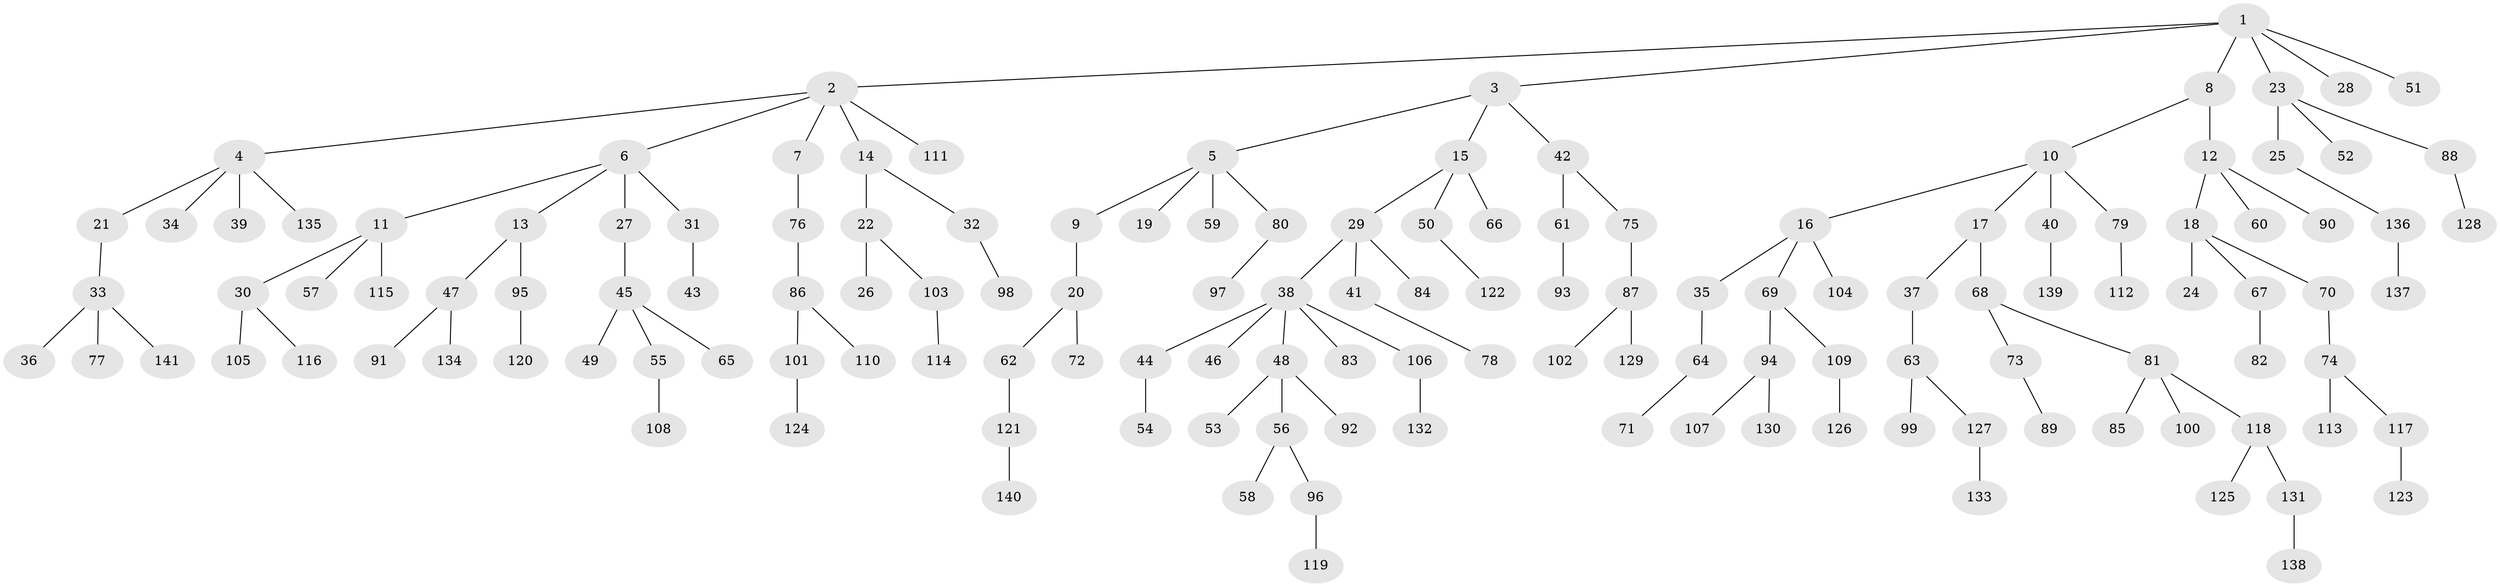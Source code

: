 // Generated by graph-tools (version 1.1) at 2025/50/03/09/25 03:50:18]
// undirected, 141 vertices, 140 edges
graph export_dot {
graph [start="1"]
  node [color=gray90,style=filled];
  1;
  2;
  3;
  4;
  5;
  6;
  7;
  8;
  9;
  10;
  11;
  12;
  13;
  14;
  15;
  16;
  17;
  18;
  19;
  20;
  21;
  22;
  23;
  24;
  25;
  26;
  27;
  28;
  29;
  30;
  31;
  32;
  33;
  34;
  35;
  36;
  37;
  38;
  39;
  40;
  41;
  42;
  43;
  44;
  45;
  46;
  47;
  48;
  49;
  50;
  51;
  52;
  53;
  54;
  55;
  56;
  57;
  58;
  59;
  60;
  61;
  62;
  63;
  64;
  65;
  66;
  67;
  68;
  69;
  70;
  71;
  72;
  73;
  74;
  75;
  76;
  77;
  78;
  79;
  80;
  81;
  82;
  83;
  84;
  85;
  86;
  87;
  88;
  89;
  90;
  91;
  92;
  93;
  94;
  95;
  96;
  97;
  98;
  99;
  100;
  101;
  102;
  103;
  104;
  105;
  106;
  107;
  108;
  109;
  110;
  111;
  112;
  113;
  114;
  115;
  116;
  117;
  118;
  119;
  120;
  121;
  122;
  123;
  124;
  125;
  126;
  127;
  128;
  129;
  130;
  131;
  132;
  133;
  134;
  135;
  136;
  137;
  138;
  139;
  140;
  141;
  1 -- 2;
  1 -- 3;
  1 -- 8;
  1 -- 23;
  1 -- 28;
  1 -- 51;
  2 -- 4;
  2 -- 6;
  2 -- 7;
  2 -- 14;
  2 -- 111;
  3 -- 5;
  3 -- 15;
  3 -- 42;
  4 -- 21;
  4 -- 34;
  4 -- 39;
  4 -- 135;
  5 -- 9;
  5 -- 19;
  5 -- 59;
  5 -- 80;
  6 -- 11;
  6 -- 13;
  6 -- 27;
  6 -- 31;
  7 -- 76;
  8 -- 10;
  8 -- 12;
  9 -- 20;
  10 -- 16;
  10 -- 17;
  10 -- 40;
  10 -- 79;
  11 -- 30;
  11 -- 57;
  11 -- 115;
  12 -- 18;
  12 -- 60;
  12 -- 90;
  13 -- 47;
  13 -- 95;
  14 -- 22;
  14 -- 32;
  15 -- 29;
  15 -- 50;
  15 -- 66;
  16 -- 35;
  16 -- 69;
  16 -- 104;
  17 -- 37;
  17 -- 68;
  18 -- 24;
  18 -- 67;
  18 -- 70;
  20 -- 62;
  20 -- 72;
  21 -- 33;
  22 -- 26;
  22 -- 103;
  23 -- 25;
  23 -- 52;
  23 -- 88;
  25 -- 136;
  27 -- 45;
  29 -- 38;
  29 -- 41;
  29 -- 84;
  30 -- 105;
  30 -- 116;
  31 -- 43;
  32 -- 98;
  33 -- 36;
  33 -- 77;
  33 -- 141;
  35 -- 64;
  37 -- 63;
  38 -- 44;
  38 -- 46;
  38 -- 48;
  38 -- 83;
  38 -- 106;
  40 -- 139;
  41 -- 78;
  42 -- 61;
  42 -- 75;
  44 -- 54;
  45 -- 49;
  45 -- 55;
  45 -- 65;
  47 -- 91;
  47 -- 134;
  48 -- 53;
  48 -- 56;
  48 -- 92;
  50 -- 122;
  55 -- 108;
  56 -- 58;
  56 -- 96;
  61 -- 93;
  62 -- 121;
  63 -- 99;
  63 -- 127;
  64 -- 71;
  67 -- 82;
  68 -- 73;
  68 -- 81;
  69 -- 94;
  69 -- 109;
  70 -- 74;
  73 -- 89;
  74 -- 113;
  74 -- 117;
  75 -- 87;
  76 -- 86;
  79 -- 112;
  80 -- 97;
  81 -- 85;
  81 -- 100;
  81 -- 118;
  86 -- 101;
  86 -- 110;
  87 -- 102;
  87 -- 129;
  88 -- 128;
  94 -- 107;
  94 -- 130;
  95 -- 120;
  96 -- 119;
  101 -- 124;
  103 -- 114;
  106 -- 132;
  109 -- 126;
  117 -- 123;
  118 -- 125;
  118 -- 131;
  121 -- 140;
  127 -- 133;
  131 -- 138;
  136 -- 137;
}
